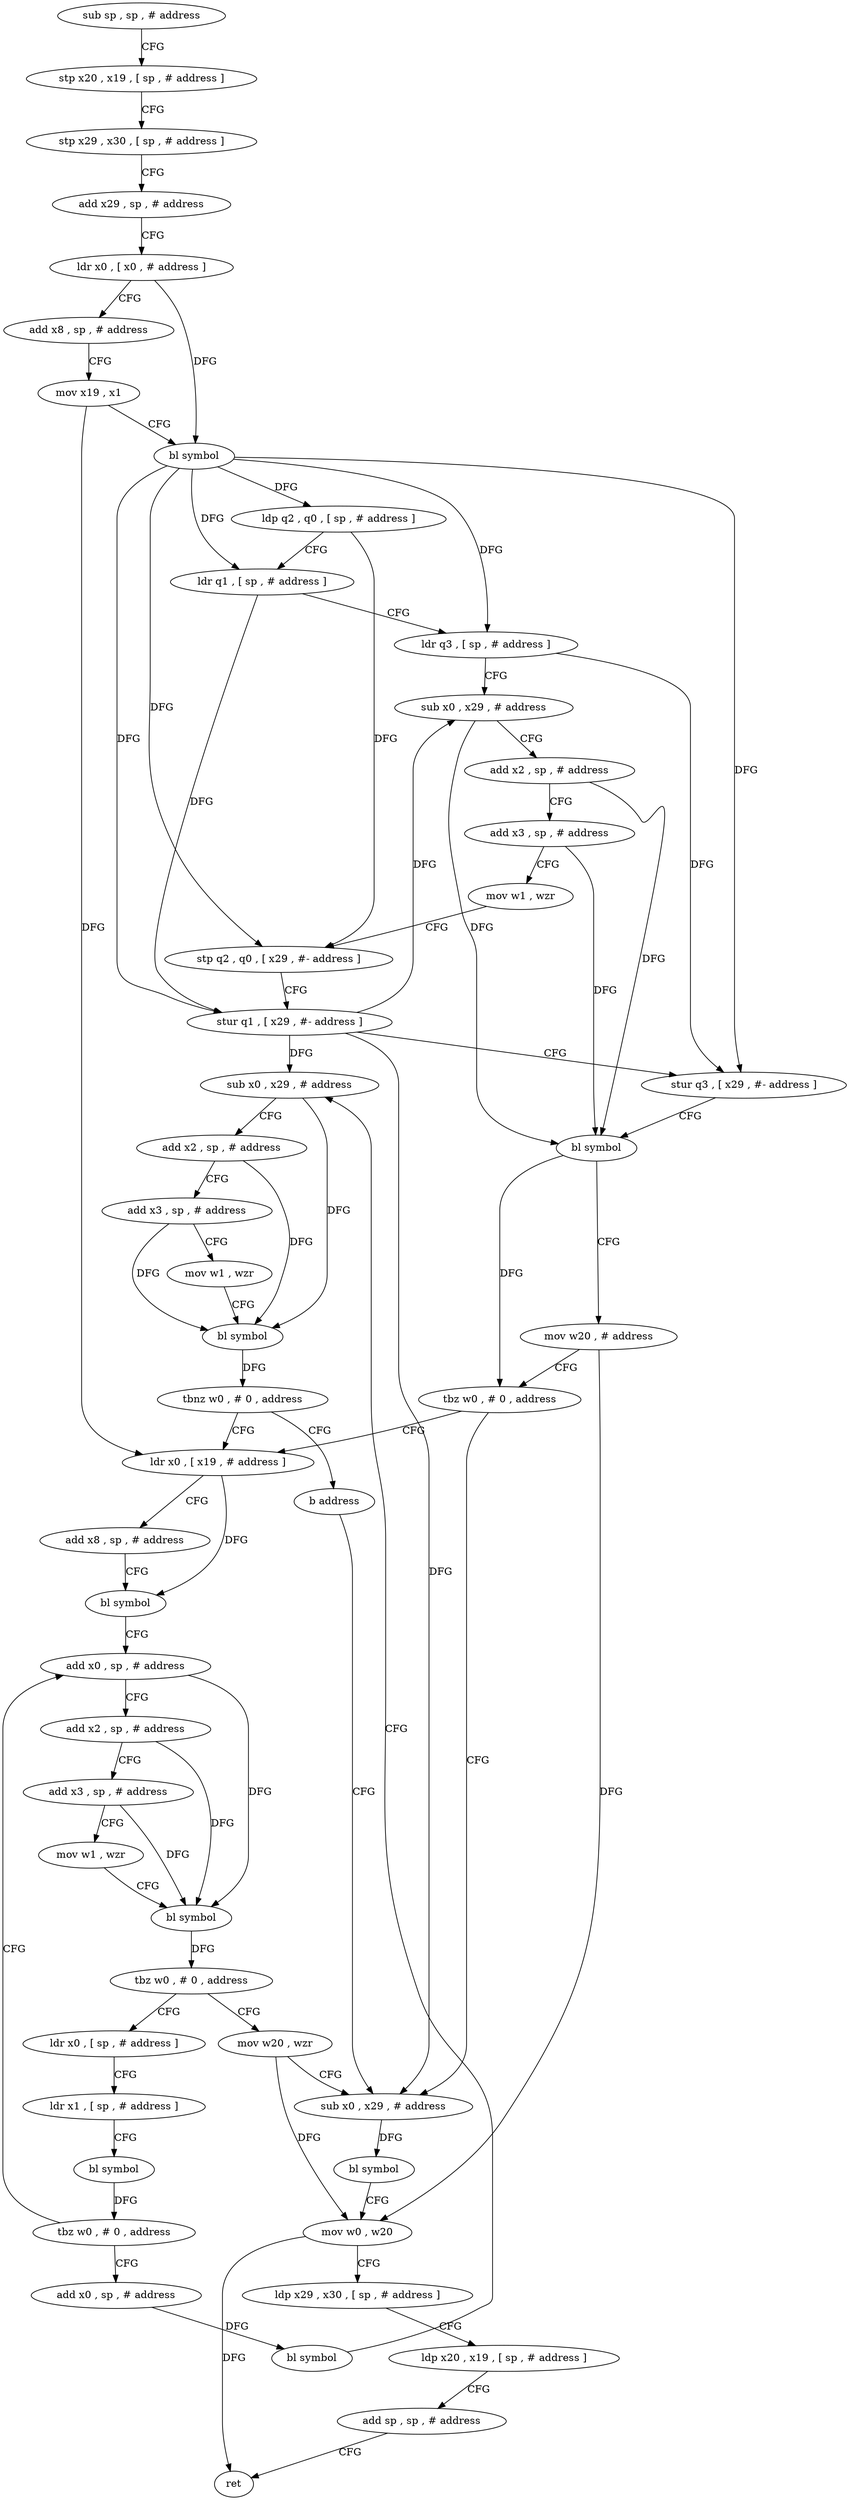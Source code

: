 digraph "func" {
"77140" [label = "sub sp , sp , # address" ]
"77144" [label = "stp x20 , x19 , [ sp , # address ]" ]
"77148" [label = "stp x29 , x30 , [ sp , # address ]" ]
"77152" [label = "add x29 , sp , # address" ]
"77156" [label = "ldr x0 , [ x0 , # address ]" ]
"77160" [label = "add x8 , sp , # address" ]
"77164" [label = "mov x19 , x1" ]
"77168" [label = "bl symbol" ]
"77172" [label = "ldp q2 , q0 , [ sp , # address ]" ]
"77176" [label = "ldr q1 , [ sp , # address ]" ]
"77180" [label = "ldr q3 , [ sp , # address ]" ]
"77184" [label = "sub x0 , x29 , # address" ]
"77188" [label = "add x2 , sp , # address" ]
"77192" [label = "add x3 , sp , # address" ]
"77196" [label = "mov w1 , wzr" ]
"77200" [label = "stp q2 , q0 , [ x29 , #- address ]" ]
"77204" [label = "stur q1 , [ x29 , #- address ]" ]
"77208" [label = "stur q3 , [ x29 , #- address ]" ]
"77212" [label = "bl symbol" ]
"77216" [label = "mov w20 , # address" ]
"77220" [label = "tbz w0 , # 0 , address" ]
"77316" [label = "sub x0 , x29 , # address" ]
"77224" [label = "ldr x0 , [ x19 , # address ]" ]
"77320" [label = "bl symbol" ]
"77324" [label = "mov w0 , w20" ]
"77328" [label = "ldp x29 , x30 , [ sp , # address ]" ]
"77332" [label = "ldp x20 , x19 , [ sp , # address ]" ]
"77336" [label = "add sp , sp , # address" ]
"77340" [label = "ret" ]
"77228" [label = "add x8 , sp , # address" ]
"77232" [label = "bl symbol" ]
"77236" [label = "add x0 , sp , # address" ]
"77312" [label = "mov w20 , wzr" ]
"77260" [label = "ldr x0 , [ sp , # address ]" ]
"77264" [label = "ldr x1 , [ sp , # address ]" ]
"77268" [label = "bl symbol" ]
"77272" [label = "tbz w0 , # 0 , address" ]
"77276" [label = "add x0 , sp , # address" ]
"77240" [label = "add x2 , sp , # address" ]
"77244" [label = "add x3 , sp , # address" ]
"77248" [label = "mov w1 , wzr" ]
"77252" [label = "bl symbol" ]
"77256" [label = "tbz w0 , # 0 , address" ]
"77280" [label = "bl symbol" ]
"77284" [label = "sub x0 , x29 , # address" ]
"77288" [label = "add x2 , sp , # address" ]
"77292" [label = "add x3 , sp , # address" ]
"77296" [label = "mov w1 , wzr" ]
"77300" [label = "bl symbol" ]
"77304" [label = "tbnz w0 , # 0 , address" ]
"77308" [label = "b address" ]
"77140" -> "77144" [ label = "CFG" ]
"77144" -> "77148" [ label = "CFG" ]
"77148" -> "77152" [ label = "CFG" ]
"77152" -> "77156" [ label = "CFG" ]
"77156" -> "77160" [ label = "CFG" ]
"77156" -> "77168" [ label = "DFG" ]
"77160" -> "77164" [ label = "CFG" ]
"77164" -> "77168" [ label = "CFG" ]
"77164" -> "77224" [ label = "DFG" ]
"77168" -> "77172" [ label = "DFG" ]
"77168" -> "77200" [ label = "DFG" ]
"77168" -> "77176" [ label = "DFG" ]
"77168" -> "77204" [ label = "DFG" ]
"77168" -> "77180" [ label = "DFG" ]
"77168" -> "77208" [ label = "DFG" ]
"77172" -> "77176" [ label = "CFG" ]
"77172" -> "77200" [ label = "DFG" ]
"77176" -> "77180" [ label = "CFG" ]
"77176" -> "77204" [ label = "DFG" ]
"77180" -> "77184" [ label = "CFG" ]
"77180" -> "77208" [ label = "DFG" ]
"77184" -> "77188" [ label = "CFG" ]
"77184" -> "77212" [ label = "DFG" ]
"77188" -> "77192" [ label = "CFG" ]
"77188" -> "77212" [ label = "DFG" ]
"77192" -> "77196" [ label = "CFG" ]
"77192" -> "77212" [ label = "DFG" ]
"77196" -> "77200" [ label = "CFG" ]
"77200" -> "77204" [ label = "CFG" ]
"77204" -> "77208" [ label = "CFG" ]
"77204" -> "77184" [ label = "DFG" ]
"77204" -> "77316" [ label = "DFG" ]
"77204" -> "77284" [ label = "DFG" ]
"77208" -> "77212" [ label = "CFG" ]
"77212" -> "77216" [ label = "CFG" ]
"77212" -> "77220" [ label = "DFG" ]
"77216" -> "77220" [ label = "CFG" ]
"77216" -> "77324" [ label = "DFG" ]
"77220" -> "77316" [ label = "CFG" ]
"77220" -> "77224" [ label = "CFG" ]
"77316" -> "77320" [ label = "DFG" ]
"77224" -> "77228" [ label = "CFG" ]
"77224" -> "77232" [ label = "DFG" ]
"77320" -> "77324" [ label = "CFG" ]
"77324" -> "77328" [ label = "CFG" ]
"77324" -> "77340" [ label = "DFG" ]
"77328" -> "77332" [ label = "CFG" ]
"77332" -> "77336" [ label = "CFG" ]
"77336" -> "77340" [ label = "CFG" ]
"77228" -> "77232" [ label = "CFG" ]
"77232" -> "77236" [ label = "CFG" ]
"77236" -> "77240" [ label = "CFG" ]
"77236" -> "77252" [ label = "DFG" ]
"77312" -> "77316" [ label = "CFG" ]
"77312" -> "77324" [ label = "DFG" ]
"77260" -> "77264" [ label = "CFG" ]
"77264" -> "77268" [ label = "CFG" ]
"77268" -> "77272" [ label = "DFG" ]
"77272" -> "77236" [ label = "CFG" ]
"77272" -> "77276" [ label = "CFG" ]
"77276" -> "77280" [ label = "DFG" ]
"77240" -> "77244" [ label = "CFG" ]
"77240" -> "77252" [ label = "DFG" ]
"77244" -> "77248" [ label = "CFG" ]
"77244" -> "77252" [ label = "DFG" ]
"77248" -> "77252" [ label = "CFG" ]
"77252" -> "77256" [ label = "DFG" ]
"77256" -> "77312" [ label = "CFG" ]
"77256" -> "77260" [ label = "CFG" ]
"77280" -> "77284" [ label = "CFG" ]
"77284" -> "77288" [ label = "CFG" ]
"77284" -> "77300" [ label = "DFG" ]
"77288" -> "77292" [ label = "CFG" ]
"77288" -> "77300" [ label = "DFG" ]
"77292" -> "77296" [ label = "CFG" ]
"77292" -> "77300" [ label = "DFG" ]
"77296" -> "77300" [ label = "CFG" ]
"77300" -> "77304" [ label = "DFG" ]
"77304" -> "77224" [ label = "CFG" ]
"77304" -> "77308" [ label = "CFG" ]
"77308" -> "77316" [ label = "CFG" ]
}
